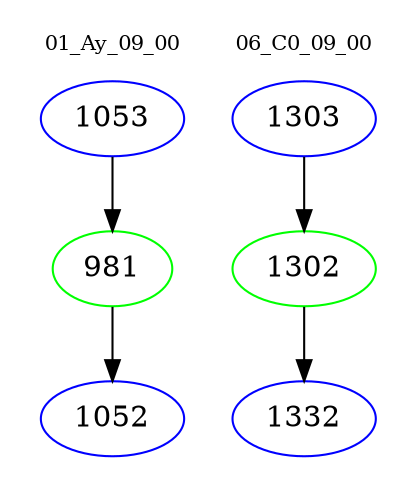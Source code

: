 digraph{
subgraph cluster_0 {
color = white
label = "01_Ay_09_00";
fontsize=10;
T0_1053 [label="1053", color="blue"]
T0_1053 -> T0_981 [color="black"]
T0_981 [label="981", color="green"]
T0_981 -> T0_1052 [color="black"]
T0_1052 [label="1052", color="blue"]
}
subgraph cluster_1 {
color = white
label = "06_C0_09_00";
fontsize=10;
T1_1303 [label="1303", color="blue"]
T1_1303 -> T1_1302 [color="black"]
T1_1302 [label="1302", color="green"]
T1_1302 -> T1_1332 [color="black"]
T1_1332 [label="1332", color="blue"]
}
}
